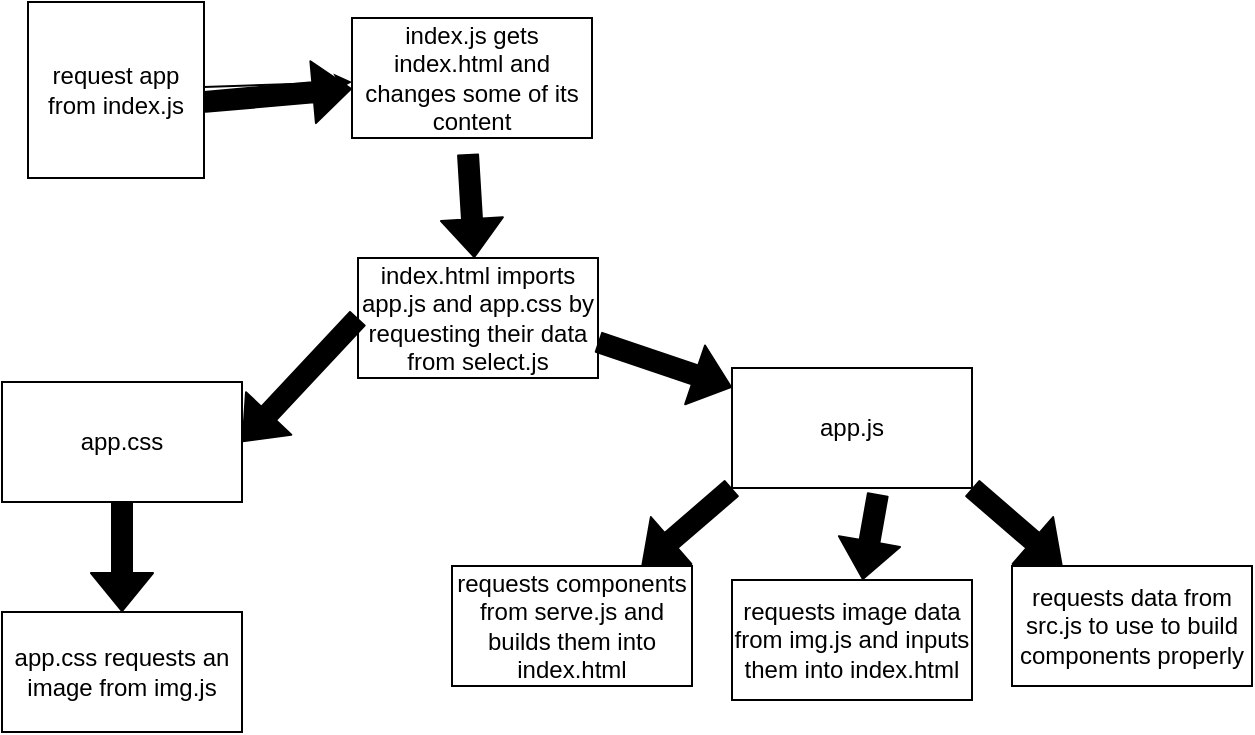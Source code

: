 <mxfile>
    <diagram id="le17KJXP1_JsuXQ48NrR" name="Page-1">
        <mxGraphModel dx="927" dy="394" grid="0" gridSize="10" guides="1" tooltips="1" connect="1" arrows="1" fold="1" page="1" pageScale="1" pageWidth="850" pageHeight="1100" background="#ffffff" math="0" shadow="0">
            <root>
                <mxCell id="0"/>
                <mxCell id="1" parent="0"/>
                <mxCell id="13" value="" style="edgeStyle=none;html=1;fillColor=#000000;" edge="1" parent="1" source="3" target="4">
                    <mxGeometry relative="1" as="geometry"/>
                </mxCell>
                <mxCell id="3" value="request app from index.js" style="whiteSpace=wrap;html=1;aspect=fixed;" vertex="1" parent="1">
                    <mxGeometry x="30" y="30" width="88" height="88" as="geometry"/>
                </mxCell>
                <mxCell id="4" value="index.js gets index.html and changes some of its content" style="rounded=0;whiteSpace=wrap;html=1;" vertex="1" parent="1">
                    <mxGeometry x="192" y="38" width="120" height="60" as="geometry"/>
                </mxCell>
                <mxCell id="8" value="index.html imports app.js and app.css by requesting their data from select.js" style="rounded=0;whiteSpace=wrap;html=1;" vertex="1" parent="1">
                    <mxGeometry x="195" y="158" width="120" height="60" as="geometry"/>
                </mxCell>
                <mxCell id="10" value="app.js" style="rounded=0;whiteSpace=wrap;html=1;" vertex="1" parent="1">
                    <mxGeometry x="382" y="213" width="120" height="60" as="geometry"/>
                </mxCell>
                <mxCell id="11" value="app.css" style="rounded=0;whiteSpace=wrap;html=1;" vertex="1" parent="1">
                    <mxGeometry x="17" y="220" width="120" height="60" as="geometry"/>
                </mxCell>
                <mxCell id="12" value="" style="shape=flexArrow;endArrow=classic;html=1;fillColor=#000000;" edge="1" parent="1" target="4">
                    <mxGeometry width="50" height="50" relative="1" as="geometry">
                        <mxPoint x="118" y="80" as="sourcePoint"/>
                        <mxPoint x="168" y="30" as="targetPoint"/>
                    </mxGeometry>
                </mxCell>
                <mxCell id="17" value="app.css requests an image from img.js" style="rounded=0;whiteSpace=wrap;html=1;" vertex="1" parent="1">
                    <mxGeometry x="17" y="335" width="120" height="60" as="geometry"/>
                </mxCell>
                <mxCell id="19" value="requests components from serve.js and builds them into index.html" style="rounded=0;whiteSpace=wrap;html=1;" vertex="1" parent="1">
                    <mxGeometry x="242" y="312" width="120" height="60" as="geometry"/>
                </mxCell>
                <mxCell id="21" value="" style="shape=flexArrow;endArrow=classic;html=1;fillColor=#000000;" edge="1" parent="1" target="8">
                    <mxGeometry width="50" height="50" relative="1" as="geometry">
                        <mxPoint x="250" y="106" as="sourcePoint"/>
                        <mxPoint x="304" y="122" as="targetPoint"/>
                    </mxGeometry>
                </mxCell>
                <mxCell id="22" value="" style="shape=flexArrow;endArrow=classic;html=1;fillColor=#000000;entryX=1;entryY=0.5;entryDx=0;entryDy=0;exitX=0;exitY=0.5;exitDx=0;exitDy=0;" edge="1" parent="1" source="8" target="11">
                    <mxGeometry width="50" height="50" relative="1" as="geometry">
                        <mxPoint x="93" y="231" as="sourcePoint"/>
                        <mxPoint x="143" y="181" as="targetPoint"/>
                    </mxGeometry>
                </mxCell>
                <mxCell id="24" value="" style="shape=flexArrow;endArrow=classic;html=1;fillColor=#000000;exitX=0.5;exitY=1;exitDx=0;exitDy=0;entryX=0.5;entryY=0;entryDx=0;entryDy=0;" edge="1" parent="1" source="11" target="17">
                    <mxGeometry width="50" height="50" relative="1" as="geometry">
                        <mxPoint x="371" y="325" as="sourcePoint"/>
                        <mxPoint x="421" y="275" as="targetPoint"/>
                    </mxGeometry>
                </mxCell>
                <mxCell id="25" value="" style="shape=flexArrow;endArrow=classic;html=1;fillColor=#000000;exitX=0;exitY=1;exitDx=0;exitDy=0;" edge="1" parent="1" source="10" target="19">
                    <mxGeometry width="50" height="50" relative="1" as="geometry">
                        <mxPoint x="427" y="405" as="sourcePoint"/>
                        <mxPoint x="477" y="355" as="targetPoint"/>
                    </mxGeometry>
                </mxCell>
                <mxCell id="26" value="" style="shape=flexArrow;endArrow=classic;html=1;fillColor=#000000;" edge="1" parent="1" target="10">
                    <mxGeometry width="50" height="50" relative="1" as="geometry">
                        <mxPoint x="315" y="200" as="sourcePoint"/>
                        <mxPoint x="365" y="150" as="targetPoint"/>
                    </mxGeometry>
                </mxCell>
                <mxCell id="27" value="requests image data from img.js and inputs them into index.html" style="rounded=0;whiteSpace=wrap;html=1;" vertex="1" parent="1">
                    <mxGeometry x="382" y="319" width="120" height="60" as="geometry"/>
                </mxCell>
                <mxCell id="28" value="" style="shape=flexArrow;endArrow=classic;html=1;fillColor=#000000;exitX=0.608;exitY=1.05;exitDx=0;exitDy=0;exitPerimeter=0;" edge="1" parent="1" source="10" target="27">
                    <mxGeometry width="50" height="50" relative="1" as="geometry">
                        <mxPoint x="558" y="286" as="sourcePoint"/>
                        <mxPoint x="608" y="236" as="targetPoint"/>
                    </mxGeometry>
                </mxCell>
                <mxCell id="29" value="requests data from src.js to use to build components properly" style="rounded=0;whiteSpace=wrap;html=1;" vertex="1" parent="1">
                    <mxGeometry x="522" y="312" width="120" height="60" as="geometry"/>
                </mxCell>
                <mxCell id="30" value="" style="shape=flexArrow;endArrow=classic;html=1;fillColor=#000000;exitX=1;exitY=1;exitDx=0;exitDy=0;" edge="1" parent="1" source="10" target="29">
                    <mxGeometry width="50" height="50" relative="1" as="geometry">
                        <mxPoint x="550" y="295" as="sourcePoint"/>
                        <mxPoint x="600" y="245" as="targetPoint"/>
                    </mxGeometry>
                </mxCell>
            </root>
        </mxGraphModel>
    </diagram>
</mxfile>
